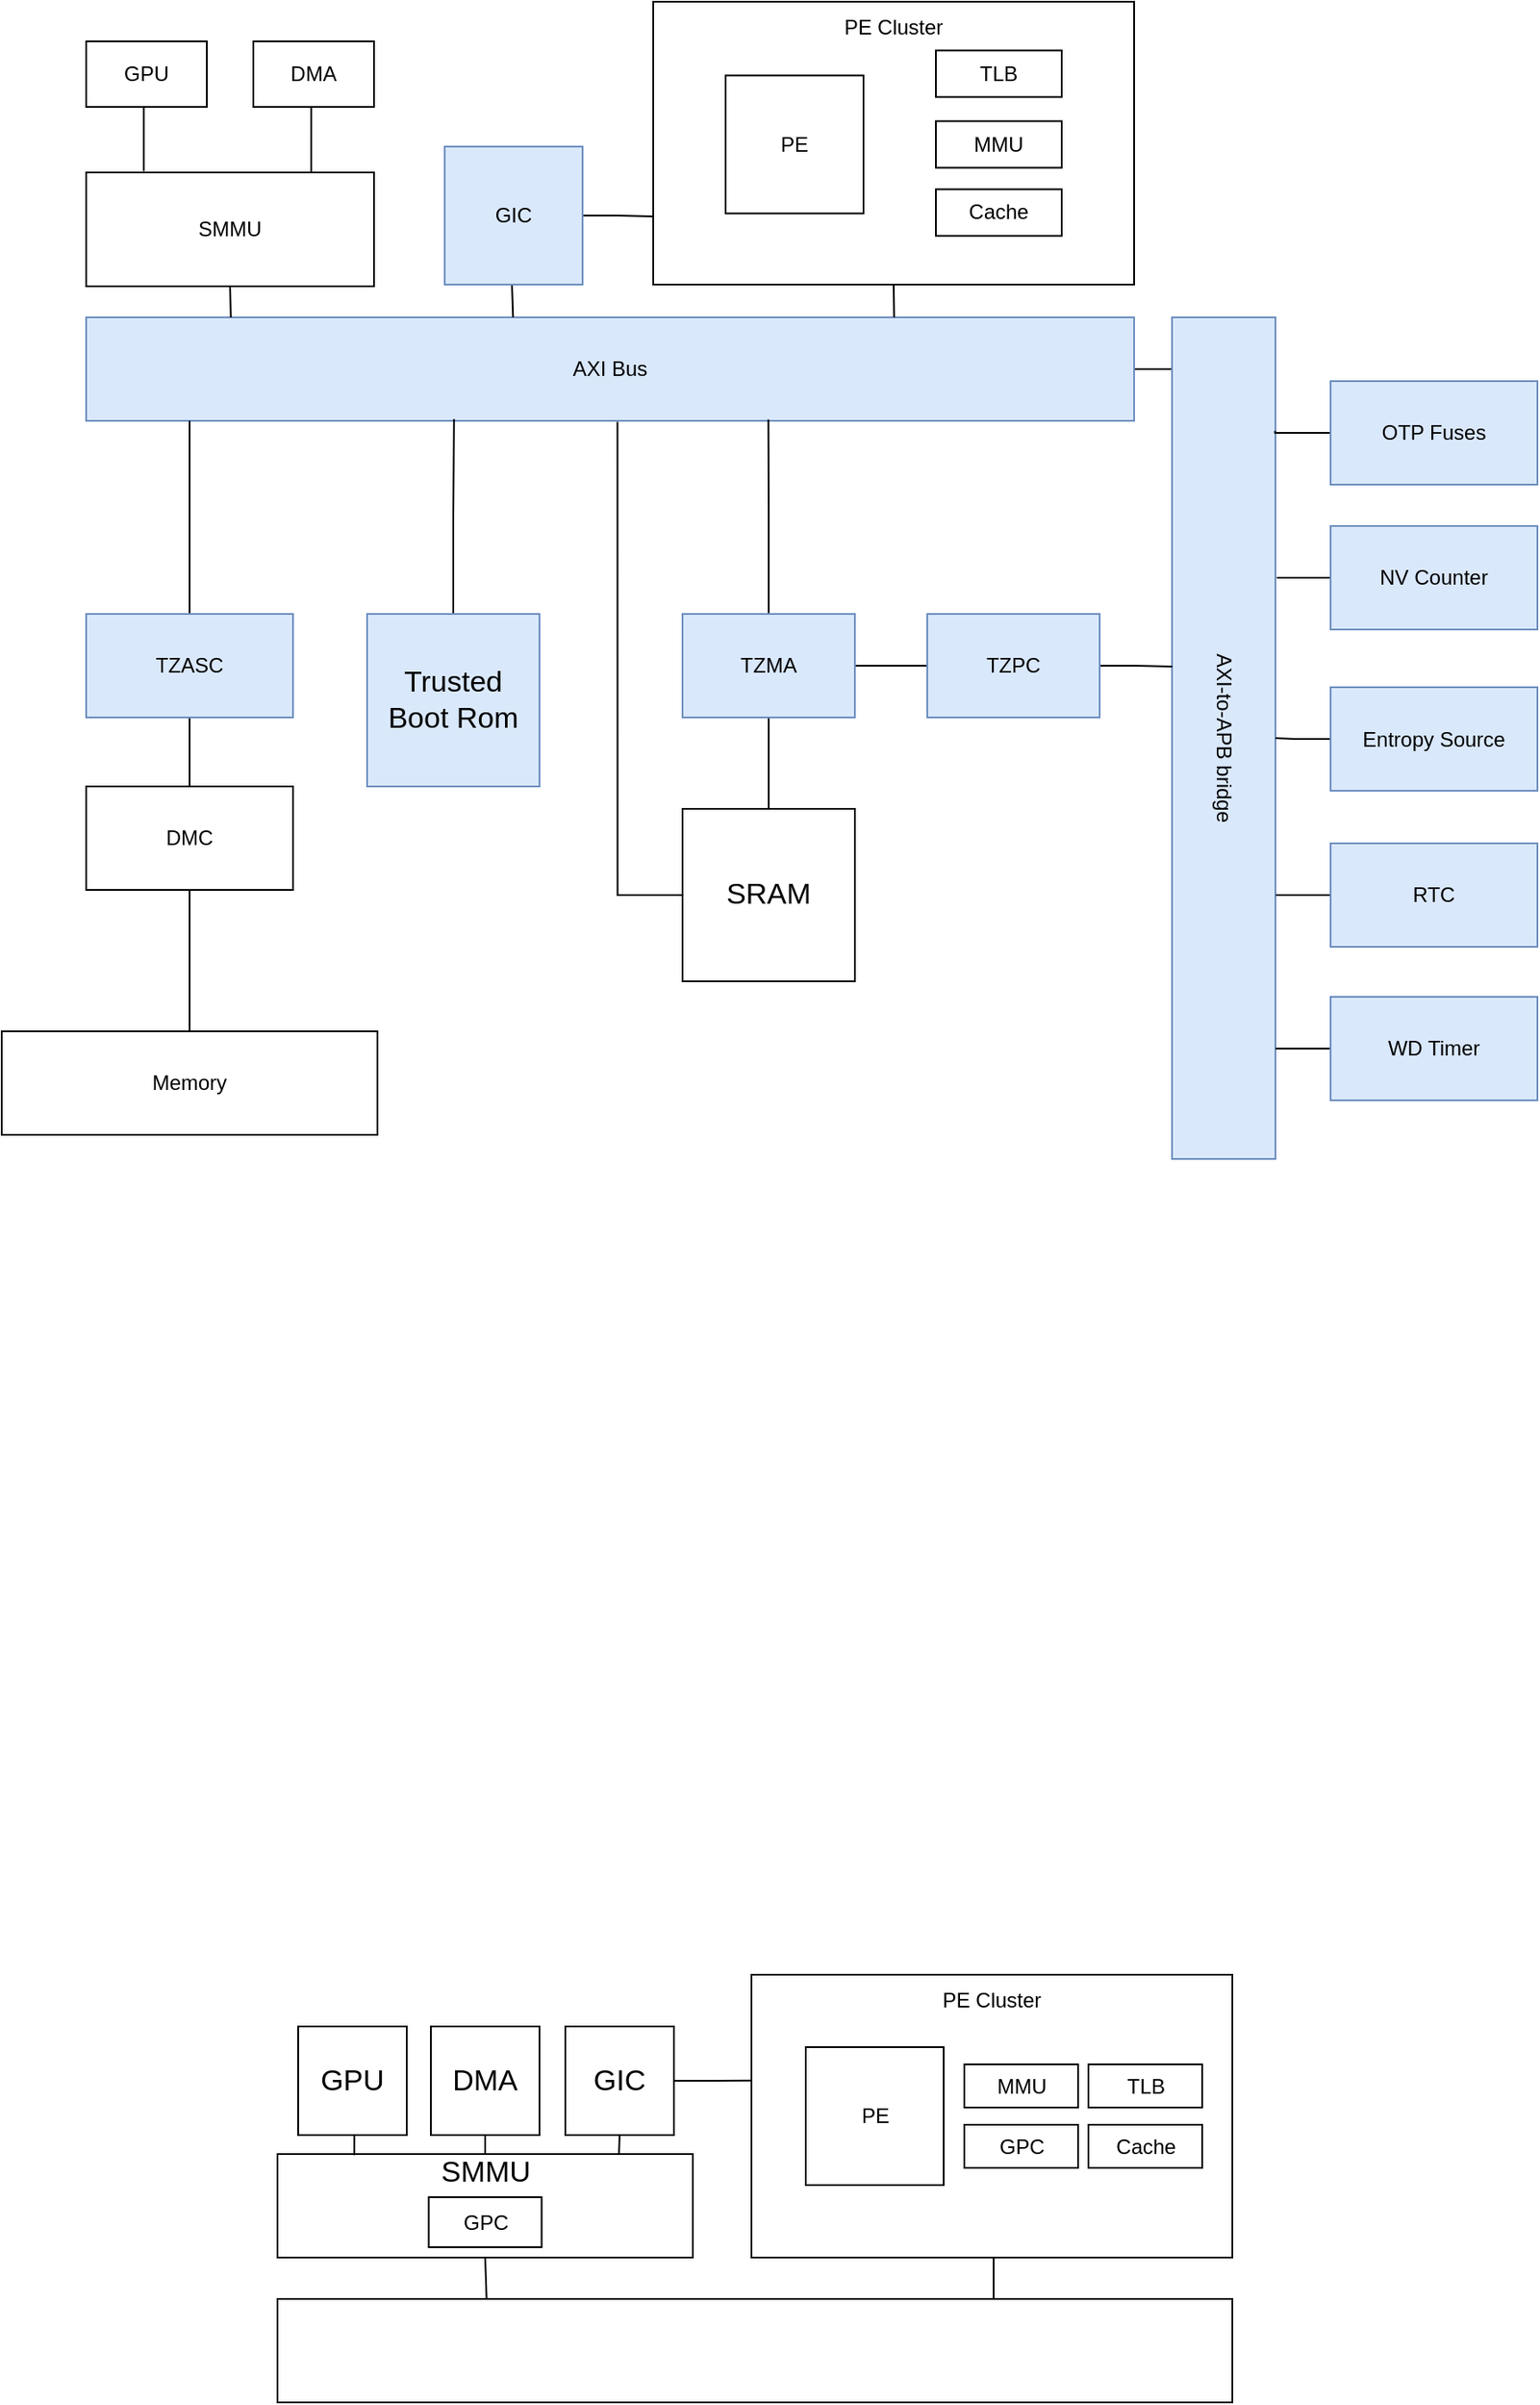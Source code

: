<mxfile version="18.2.0" type="github">
  <diagram id="eoIW8Z3tTMGje4_AY222" name="Page-1">
    <mxGraphModel dx="1550" dy="835" grid="0" gridSize="10" guides="1" tooltips="1" connect="1" arrows="1" fold="1" page="0" pageScale="1" pageWidth="1200" pageHeight="1920" math="0" shadow="0">
      <root>
        <mxCell id="0" />
        <mxCell id="1" parent="0" />
        <mxCell id="IdRhnYK_NA2TZVedJipS-32" style="edgeStyle=orthogonalEdgeStyle;rounded=0;orthogonalLoop=1;jettySize=auto;html=1;exitX=1;exitY=0.5;exitDx=0;exitDy=0;entryX=0.063;entryY=1;entryDx=0;entryDy=0;entryPerimeter=0;endArrow=none;endFill=0;" edge="1" parent="1" source="IdRhnYK_NA2TZVedJipS-1" target="IdRhnYK_NA2TZVedJipS-28">
          <mxGeometry relative="1" as="geometry" />
        </mxCell>
        <mxCell id="IdRhnYK_NA2TZVedJipS-1" value="AXI Bus" style="rounded=0;whiteSpace=wrap;html=1;fillColor=#dae8fc;strokeColor=#6c8ebf;" vertex="1" parent="1">
          <mxGeometry x="228" y="472" width="608" height="60" as="geometry" />
        </mxCell>
        <mxCell id="IdRhnYK_NA2TZVedJipS-27" style="edgeStyle=orthogonalEdgeStyle;rounded=0;orthogonalLoop=1;jettySize=auto;html=1;exitX=0.5;exitY=1;exitDx=0;exitDy=0;entryX=0.771;entryY=0;entryDx=0;entryDy=0;entryPerimeter=0;endArrow=none;endFill=0;" edge="1" parent="1" source="IdRhnYK_NA2TZVedJipS-4" target="IdRhnYK_NA2TZVedJipS-1">
          <mxGeometry relative="1" as="geometry" />
        </mxCell>
        <mxCell id="IdRhnYK_NA2TZVedJipS-4" value="" style="rounded=0;whiteSpace=wrap;html=1;" vertex="1" parent="1">
          <mxGeometry x="557" y="289" width="279" height="164" as="geometry" />
        </mxCell>
        <mxCell id="IdRhnYK_NA2TZVedJipS-16" style="edgeStyle=orthogonalEdgeStyle;rounded=0;orthogonalLoop=1;jettySize=auto;html=1;exitX=1;exitY=0.5;exitDx=0;exitDy=0;entryX=0.001;entryY=0.759;entryDx=0;entryDy=0;entryPerimeter=0;endArrow=none;endFill=0;" edge="1" parent="1" source="IdRhnYK_NA2TZVedJipS-6" target="IdRhnYK_NA2TZVedJipS-4">
          <mxGeometry relative="1" as="geometry" />
        </mxCell>
        <mxCell id="IdRhnYK_NA2TZVedJipS-24" style="edgeStyle=orthogonalEdgeStyle;rounded=0;orthogonalLoop=1;jettySize=auto;html=1;exitX=0.5;exitY=1;exitDx=0;exitDy=0;entryX=0.409;entryY=0.017;entryDx=0;entryDy=0;entryPerimeter=0;endArrow=none;endFill=0;" edge="1" parent="1">
          <mxGeometry relative="1" as="geometry">
            <mxPoint x="475" y="452" as="sourcePoint" />
            <mxPoint x="475.672" y="472.02" as="targetPoint" />
          </mxGeometry>
        </mxCell>
        <mxCell id="IdRhnYK_NA2TZVedJipS-6" value="GIC" style="whiteSpace=wrap;html=1;aspect=fixed;fillColor=#dae8fc;strokeColor=#6c8ebf;" vertex="1" parent="1">
          <mxGeometry x="436" y="373" width="80" height="80" as="geometry" />
        </mxCell>
        <mxCell id="IdRhnYK_NA2TZVedJipS-17" value="PE" style="whiteSpace=wrap;html=1;aspect=fixed;" vertex="1" parent="1">
          <mxGeometry x="599" y="331.75" width="80" height="80" as="geometry" />
        </mxCell>
        <mxCell id="IdRhnYK_NA2TZVedJipS-18" value="TLB" style="rounded=0;whiteSpace=wrap;html=1;" vertex="1" parent="1">
          <mxGeometry x="721" y="317.25" width="73" height="27" as="geometry" />
        </mxCell>
        <mxCell id="IdRhnYK_NA2TZVedJipS-19" value="MMU" style="rounded=0;whiteSpace=wrap;html=1;" vertex="1" parent="1">
          <mxGeometry x="721" y="358.25" width="73" height="27" as="geometry" />
        </mxCell>
        <mxCell id="IdRhnYK_NA2TZVedJipS-20" value="Cache" style="rounded=0;whiteSpace=wrap;html=1;" vertex="1" parent="1">
          <mxGeometry x="721" y="397.75" width="73" height="27" as="geometry" />
        </mxCell>
        <mxCell id="IdRhnYK_NA2TZVedJipS-21" value="PE Cluster" style="text;html=1;strokeColor=none;fillColor=none;align=center;verticalAlign=middle;whiteSpace=wrap;rounded=0;" vertex="1" parent="1">
          <mxGeometry x="653" y="289" width="87" height="30" as="geometry" />
        </mxCell>
        <mxCell id="IdRhnYK_NA2TZVedJipS-22" value="" style="group" vertex="1" connectable="0" parent="1">
          <mxGeometry x="228" y="312" width="167" height="142" as="geometry" />
        </mxCell>
        <mxCell id="IdRhnYK_NA2TZVedJipS-2" value="SMMU" style="rounded=0;whiteSpace=wrap;html=1;" vertex="1" parent="IdRhnYK_NA2TZVedJipS-22">
          <mxGeometry y="76" width="167" height="66" as="geometry" />
        </mxCell>
        <mxCell id="IdRhnYK_NA2TZVedJipS-13" style="edgeStyle=orthogonalEdgeStyle;rounded=0;orthogonalLoop=1;jettySize=auto;html=1;exitX=0.5;exitY=1;exitDx=0;exitDy=0;entryX=0.2;entryY=-0.011;entryDx=0;entryDy=0;entryPerimeter=0;endArrow=none;endFill=0;" edge="1" parent="IdRhnYK_NA2TZVedJipS-22" source="IdRhnYK_NA2TZVedJipS-7" target="IdRhnYK_NA2TZVedJipS-2">
          <mxGeometry relative="1" as="geometry" />
        </mxCell>
        <mxCell id="IdRhnYK_NA2TZVedJipS-7" value="GPU" style="rounded=0;whiteSpace=wrap;html=1;" vertex="1" parent="IdRhnYK_NA2TZVedJipS-22">
          <mxGeometry width="70" height="38" as="geometry" />
        </mxCell>
        <mxCell id="IdRhnYK_NA2TZVedJipS-14" style="edgeStyle=orthogonalEdgeStyle;rounded=0;orthogonalLoop=1;jettySize=auto;html=1;exitX=0.5;exitY=1;exitDx=0;exitDy=0;entryX=0.782;entryY=-0.003;entryDx=0;entryDy=0;entryPerimeter=0;endArrow=none;endFill=0;" edge="1" parent="IdRhnYK_NA2TZVedJipS-22" source="IdRhnYK_NA2TZVedJipS-9" target="IdRhnYK_NA2TZVedJipS-2">
          <mxGeometry relative="1" as="geometry" />
        </mxCell>
        <mxCell id="IdRhnYK_NA2TZVedJipS-9" value="DMA" style="rounded=0;whiteSpace=wrap;html=1;" vertex="1" parent="IdRhnYK_NA2TZVedJipS-22">
          <mxGeometry x="97" width="70" height="38" as="geometry" />
        </mxCell>
        <mxCell id="IdRhnYK_NA2TZVedJipS-26" style="edgeStyle=orthogonalEdgeStyle;rounded=0;orthogonalLoop=1;jettySize=auto;html=1;exitX=0.5;exitY=1;exitDx=0;exitDy=0;entryX=0.138;entryY=0;entryDx=0;entryDy=0;entryPerimeter=0;endArrow=none;endFill=0;" edge="1" parent="1" source="IdRhnYK_NA2TZVedJipS-2" target="IdRhnYK_NA2TZVedJipS-1">
          <mxGeometry relative="1" as="geometry" />
        </mxCell>
        <mxCell id="IdRhnYK_NA2TZVedJipS-30" value="" style="group" vertex="1" connectable="0" parent="1">
          <mxGeometry x="858" y="472" width="60" height="488" as="geometry" />
        </mxCell>
        <mxCell id="IdRhnYK_NA2TZVedJipS-28" value="" style="rounded=0;whiteSpace=wrap;html=1;fillColor=#dae8fc;strokeColor=#6c8ebf;direction=south;" vertex="1" parent="IdRhnYK_NA2TZVedJipS-30">
          <mxGeometry width="60" height="488.0" as="geometry" />
        </mxCell>
        <mxCell id="IdRhnYK_NA2TZVedJipS-29" value="AXI-to-APB bridge" style="text;html=1;strokeColor=none;fillColor=none;align=center;verticalAlign=middle;whiteSpace=wrap;rounded=0;rotation=90;" vertex="1" parent="IdRhnYK_NA2TZVedJipS-30">
          <mxGeometry x="-92" y="231.961" width="244" height="24.079" as="geometry" />
        </mxCell>
        <mxCell id="IdRhnYK_NA2TZVedJipS-38" style="edgeStyle=orthogonalEdgeStyle;rounded=0;orthogonalLoop=1;jettySize=auto;html=1;exitX=0.5;exitY=0;exitDx=0;exitDy=0;endArrow=none;endFill=0;" edge="1" parent="1" source="IdRhnYK_NA2TZVedJipS-33">
          <mxGeometry relative="1" as="geometry">
            <mxPoint x="288" y="532" as="targetPoint" />
          </mxGeometry>
        </mxCell>
        <mxCell id="IdRhnYK_NA2TZVedJipS-39" style="edgeStyle=orthogonalEdgeStyle;rounded=0;orthogonalLoop=1;jettySize=auto;html=1;exitX=0.5;exitY=1;exitDx=0;exitDy=0;entryX=0.5;entryY=0;entryDx=0;entryDy=0;endArrow=none;endFill=0;" edge="1" parent="1" source="IdRhnYK_NA2TZVedJipS-33" target="IdRhnYK_NA2TZVedJipS-34">
          <mxGeometry relative="1" as="geometry" />
        </mxCell>
        <mxCell id="IdRhnYK_NA2TZVedJipS-33" value="TZASC" style="rounded=0;whiteSpace=wrap;html=1;fillColor=#dae8fc;strokeColor=#6c8ebf;" vertex="1" parent="1">
          <mxGeometry x="228" y="644" width="120" height="60" as="geometry" />
        </mxCell>
        <mxCell id="IdRhnYK_NA2TZVedJipS-40" style="edgeStyle=orthogonalEdgeStyle;rounded=0;orthogonalLoop=1;jettySize=auto;html=1;exitX=0.5;exitY=1;exitDx=0;exitDy=0;entryX=0.5;entryY=0;entryDx=0;entryDy=0;endArrow=none;endFill=0;" edge="1" parent="1" source="IdRhnYK_NA2TZVedJipS-34" target="IdRhnYK_NA2TZVedJipS-36">
          <mxGeometry relative="1" as="geometry" />
        </mxCell>
        <mxCell id="IdRhnYK_NA2TZVedJipS-34" value="DMC" style="rounded=0;whiteSpace=wrap;html=1;" vertex="1" parent="1">
          <mxGeometry x="228" y="744" width="120" height="60" as="geometry" />
        </mxCell>
        <mxCell id="IdRhnYK_NA2TZVedJipS-36" value="Memory" style="rounded=0;whiteSpace=wrap;html=1;" vertex="1" parent="1">
          <mxGeometry x="179" y="886" width="218" height="60" as="geometry" />
        </mxCell>
        <mxCell id="IdRhnYK_NA2TZVedJipS-64" style="edgeStyle=orthogonalEdgeStyle;rounded=0;orthogonalLoop=1;jettySize=auto;html=1;exitX=0;exitY=0.5;exitDx=0;exitDy=0;entryX=0.135;entryY=0.004;entryDx=0;entryDy=0;entryPerimeter=0;fontSize=17;endArrow=none;endFill=0;" edge="1" parent="1" source="IdRhnYK_NA2TZVedJipS-41" target="IdRhnYK_NA2TZVedJipS-28">
          <mxGeometry relative="1" as="geometry" />
        </mxCell>
        <mxCell id="IdRhnYK_NA2TZVedJipS-41" value="OTP Fuses" style="rounded=0;whiteSpace=wrap;html=1;fillColor=#dae8fc;strokeColor=#6c8ebf;" vertex="1" parent="1">
          <mxGeometry x="950" y="509" width="120" height="60" as="geometry" />
        </mxCell>
        <mxCell id="IdRhnYK_NA2TZVedJipS-65" style="edgeStyle=orthogonalEdgeStyle;rounded=0;orthogonalLoop=1;jettySize=auto;html=1;exitX=0;exitY=0.5;exitDx=0;exitDy=0;entryX=0.308;entryY=-0.014;entryDx=0;entryDy=0;entryPerimeter=0;fontSize=17;endArrow=none;endFill=0;" edge="1" parent="1" source="IdRhnYK_NA2TZVedJipS-42" target="IdRhnYK_NA2TZVedJipS-28">
          <mxGeometry relative="1" as="geometry" />
        </mxCell>
        <mxCell id="IdRhnYK_NA2TZVedJipS-42" value="NV Counter" style="rounded=0;whiteSpace=wrap;html=1;fillColor=#dae8fc;strokeColor=#6c8ebf;" vertex="1" parent="1">
          <mxGeometry x="950" y="593" width="120" height="60" as="geometry" />
        </mxCell>
        <mxCell id="IdRhnYK_NA2TZVedJipS-66" style="edgeStyle=orthogonalEdgeStyle;rounded=0;orthogonalLoop=1;jettySize=auto;html=1;exitX=0;exitY=0.5;exitDx=0;exitDy=0;fontSize=17;endArrow=none;endFill=0;" edge="1" parent="1" source="IdRhnYK_NA2TZVedJipS-43" target="IdRhnYK_NA2TZVedJipS-28">
          <mxGeometry relative="1" as="geometry" />
        </mxCell>
        <mxCell id="IdRhnYK_NA2TZVedJipS-43" value="Entropy Source" style="rounded=0;whiteSpace=wrap;html=1;fillColor=#dae8fc;strokeColor=#6c8ebf;" vertex="1" parent="1">
          <mxGeometry x="950" y="686.5" width="120" height="60" as="geometry" />
        </mxCell>
        <mxCell id="IdRhnYK_NA2TZVedJipS-67" style="edgeStyle=orthogonalEdgeStyle;rounded=0;orthogonalLoop=1;jettySize=auto;html=1;exitX=0;exitY=0.5;exitDx=0;exitDy=0;entryX=0.686;entryY=-0.005;entryDx=0;entryDy=0;entryPerimeter=0;fontSize=17;endArrow=none;endFill=0;" edge="1" parent="1" source="IdRhnYK_NA2TZVedJipS-44" target="IdRhnYK_NA2TZVedJipS-28">
          <mxGeometry relative="1" as="geometry" />
        </mxCell>
        <mxCell id="IdRhnYK_NA2TZVedJipS-44" value="RTC" style="rounded=0;whiteSpace=wrap;html=1;fillColor=#dae8fc;strokeColor=#6c8ebf;" vertex="1" parent="1">
          <mxGeometry x="950" y="777" width="120" height="60" as="geometry" />
        </mxCell>
        <mxCell id="IdRhnYK_NA2TZVedJipS-69" style="edgeStyle=orthogonalEdgeStyle;rounded=0;orthogonalLoop=1;jettySize=auto;html=1;exitX=0;exitY=0.5;exitDx=0;exitDy=0;entryX=0.867;entryY=-0.002;entryDx=0;entryDy=0;entryPerimeter=0;fontSize=17;endArrow=none;endFill=0;" edge="1" parent="1" source="IdRhnYK_NA2TZVedJipS-45" target="IdRhnYK_NA2TZVedJipS-28">
          <mxGeometry relative="1" as="geometry" />
        </mxCell>
        <mxCell id="IdRhnYK_NA2TZVedJipS-45" value="WD Timer" style="rounded=0;whiteSpace=wrap;html=1;fillColor=#dae8fc;strokeColor=#6c8ebf;" vertex="1" parent="1">
          <mxGeometry x="950" y="866" width="120" height="60" as="geometry" />
        </mxCell>
        <mxCell id="IdRhnYK_NA2TZVedJipS-51" style="edgeStyle=orthogonalEdgeStyle;rounded=0;orthogonalLoop=1;jettySize=auto;html=1;exitX=1;exitY=0.5;exitDx=0;exitDy=0;entryX=0;entryY=0.5;entryDx=0;entryDy=0;fontSize=17;endArrow=none;endFill=0;" edge="1" parent="1" source="IdRhnYK_NA2TZVedJipS-46" target="IdRhnYK_NA2TZVedJipS-47">
          <mxGeometry relative="1" as="geometry" />
        </mxCell>
        <mxCell id="IdRhnYK_NA2TZVedJipS-59" style="edgeStyle=orthogonalEdgeStyle;rounded=0;orthogonalLoop=1;jettySize=auto;html=1;exitX=0.5;exitY=1;exitDx=0;exitDy=0;entryX=0.5;entryY=0;entryDx=0;entryDy=0;fontSize=17;endArrow=none;endFill=0;" edge="1" parent="1" source="IdRhnYK_NA2TZVedJipS-46" target="IdRhnYK_NA2TZVedJipS-48">
          <mxGeometry relative="1" as="geometry" />
        </mxCell>
        <mxCell id="IdRhnYK_NA2TZVedJipS-60" style="edgeStyle=orthogonalEdgeStyle;rounded=0;orthogonalLoop=1;jettySize=auto;html=1;exitX=0.5;exitY=0;exitDx=0;exitDy=0;entryX=0.651;entryY=0.987;entryDx=0;entryDy=0;entryPerimeter=0;fontSize=17;endArrow=none;endFill=0;" edge="1" parent="1" source="IdRhnYK_NA2TZVedJipS-46" target="IdRhnYK_NA2TZVedJipS-1">
          <mxGeometry relative="1" as="geometry" />
        </mxCell>
        <mxCell id="IdRhnYK_NA2TZVedJipS-46" value="TZMA" style="rounded=0;whiteSpace=wrap;html=1;fillColor=#dae8fc;strokeColor=#6c8ebf;" vertex="1" parent="1">
          <mxGeometry x="574" y="644" width="100" height="60" as="geometry" />
        </mxCell>
        <mxCell id="IdRhnYK_NA2TZVedJipS-58" style="edgeStyle=orthogonalEdgeStyle;rounded=0;orthogonalLoop=1;jettySize=auto;html=1;exitX=1;exitY=0.5;exitDx=0;exitDy=0;entryX=0.415;entryY=0.997;entryDx=0;entryDy=0;entryPerimeter=0;fontSize=17;endArrow=none;endFill=0;" edge="1" parent="1" source="IdRhnYK_NA2TZVedJipS-47" target="IdRhnYK_NA2TZVedJipS-28">
          <mxGeometry relative="1" as="geometry" />
        </mxCell>
        <mxCell id="IdRhnYK_NA2TZVedJipS-47" value="TZPC" style="rounded=0;whiteSpace=wrap;html=1;fillColor=#dae8fc;strokeColor=#6c8ebf;" vertex="1" parent="1">
          <mxGeometry x="716" y="644" width="100" height="60" as="geometry" />
        </mxCell>
        <mxCell id="IdRhnYK_NA2TZVedJipS-61" style="edgeStyle=orthogonalEdgeStyle;rounded=0;orthogonalLoop=1;jettySize=auto;html=1;exitX=0;exitY=0.5;exitDx=0;exitDy=0;entryX=0.507;entryY=1.011;entryDx=0;entryDy=0;entryPerimeter=0;fontSize=17;endArrow=none;endFill=0;" edge="1" parent="1" source="IdRhnYK_NA2TZVedJipS-48" target="IdRhnYK_NA2TZVedJipS-1">
          <mxGeometry relative="1" as="geometry" />
        </mxCell>
        <mxCell id="IdRhnYK_NA2TZVedJipS-48" value="&lt;font style=&quot;font-size: 17px;&quot;&gt;SRAM&lt;/font&gt;" style="whiteSpace=wrap;html=1;aspect=fixed;" vertex="1" parent="1">
          <mxGeometry x="574" y="757" width="100" height="100" as="geometry" />
        </mxCell>
        <mxCell id="IdRhnYK_NA2TZVedJipS-63" style="edgeStyle=orthogonalEdgeStyle;rounded=0;orthogonalLoop=1;jettySize=auto;html=1;exitX=0.5;exitY=0;exitDx=0;exitDy=0;fontSize=17;endArrow=none;endFill=0;entryX=0.351;entryY=0.983;entryDx=0;entryDy=0;entryPerimeter=0;" edge="1" parent="1" source="IdRhnYK_NA2TZVedJipS-62" target="IdRhnYK_NA2TZVedJipS-1">
          <mxGeometry relative="1" as="geometry">
            <mxPoint x="441" y="533" as="targetPoint" />
          </mxGeometry>
        </mxCell>
        <mxCell id="IdRhnYK_NA2TZVedJipS-62" value="&lt;font style=&quot;font-size: 17px;&quot;&gt;Trusted &lt;br&gt;Boot Rom&lt;/font&gt;" style="whiteSpace=wrap;html=1;aspect=fixed;fillColor=#dae8fc;strokeColor=#6c8ebf;" vertex="1" parent="1">
          <mxGeometry x="391" y="644" width="100" height="100" as="geometry" />
        </mxCell>
        <mxCell id="IdRhnYK_NA2TZVedJipS-99" style="edgeStyle=orthogonalEdgeStyle;rounded=0;orthogonalLoop=1;jettySize=auto;html=1;exitX=0.5;exitY=1;exitDx=0;exitDy=0;entryX=0.219;entryY=0.009;entryDx=0;entryDy=0;entryPerimeter=0;fontSize=17;endArrow=none;endFill=0;" edge="1" parent="1" source="IdRhnYK_NA2TZVedJipS-70" target="IdRhnYK_NA2TZVedJipS-98">
          <mxGeometry relative="1" as="geometry" />
        </mxCell>
        <mxCell id="IdRhnYK_NA2TZVedJipS-70" value="" style="rounded=0;whiteSpace=wrap;html=1;fontSize=17;" vertex="1" parent="1">
          <mxGeometry x="339" y="1537" width="241" height="60" as="geometry" />
        </mxCell>
        <mxCell id="IdRhnYK_NA2TZVedJipS-100" style="edgeStyle=orthogonalEdgeStyle;rounded=0;orthogonalLoop=1;jettySize=auto;html=1;exitX=0.5;exitY=1;exitDx=0;exitDy=0;entryX=0.75;entryY=0;entryDx=0;entryDy=0;fontSize=17;endArrow=none;endFill=0;" edge="1" parent="1" source="IdRhnYK_NA2TZVedJipS-79" target="IdRhnYK_NA2TZVedJipS-98">
          <mxGeometry relative="1" as="geometry" />
        </mxCell>
        <mxCell id="IdRhnYK_NA2TZVedJipS-79" value="" style="rounded=0;whiteSpace=wrap;html=1;" vertex="1" parent="1">
          <mxGeometry x="614" y="1433" width="279" height="164" as="geometry" />
        </mxCell>
        <mxCell id="IdRhnYK_NA2TZVedJipS-80" value="PE" style="whiteSpace=wrap;html=1;aspect=fixed;" vertex="1" parent="1">
          <mxGeometry x="645.5" y="1475" width="80" height="80" as="geometry" />
        </mxCell>
        <mxCell id="IdRhnYK_NA2TZVedJipS-82" value="MMU" style="rounded=0;whiteSpace=wrap;html=1;" vertex="1" parent="1">
          <mxGeometry x="737.5" y="1485" width="66" height="25" as="geometry" />
        </mxCell>
        <mxCell id="IdRhnYK_NA2TZVedJipS-84" value="PE Cluster" style="text;html=1;strokeColor=none;fillColor=none;align=center;verticalAlign=middle;whiteSpace=wrap;rounded=0;" vertex="1" parent="1">
          <mxGeometry x="710" y="1433" width="87" height="30" as="geometry" />
        </mxCell>
        <mxCell id="IdRhnYK_NA2TZVedJipS-85" value="TLB" style="rounded=0;whiteSpace=wrap;html=1;" vertex="1" parent="1">
          <mxGeometry x="809.5" y="1485" width="66" height="25" as="geometry" />
        </mxCell>
        <mxCell id="IdRhnYK_NA2TZVedJipS-86" value="GPC" style="rounded=0;whiteSpace=wrap;html=1;" vertex="1" parent="1">
          <mxGeometry x="737.5" y="1520" width="66" height="25" as="geometry" />
        </mxCell>
        <mxCell id="IdRhnYK_NA2TZVedJipS-87" value="Cache" style="rounded=0;whiteSpace=wrap;html=1;" vertex="1" parent="1">
          <mxGeometry x="809.5" y="1520" width="66" height="25" as="geometry" />
        </mxCell>
        <mxCell id="IdRhnYK_NA2TZVedJipS-88" value="GPC" style="rounded=0;whiteSpace=wrap;html=1;" vertex="1" parent="1">
          <mxGeometry x="426.75" y="1562" width="65.5" height="29" as="geometry" />
        </mxCell>
        <mxCell id="IdRhnYK_NA2TZVedJipS-89" value="SMMU" style="text;html=1;strokeColor=none;fillColor=none;align=center;verticalAlign=middle;whiteSpace=wrap;rounded=0;fontSize=17;" vertex="1" parent="1">
          <mxGeometry x="419.75" y="1537" width="79.5" height="21" as="geometry" />
        </mxCell>
        <mxCell id="IdRhnYK_NA2TZVedJipS-97" style="edgeStyle=orthogonalEdgeStyle;rounded=0;orthogonalLoop=1;jettySize=auto;html=1;exitX=0.5;exitY=1;exitDx=0;exitDy=0;entryX=0.185;entryY=0.01;entryDx=0;entryDy=0;entryPerimeter=0;fontSize=17;endArrow=none;endFill=0;" edge="1" parent="1" source="IdRhnYK_NA2TZVedJipS-90" target="IdRhnYK_NA2TZVedJipS-70">
          <mxGeometry relative="1" as="geometry" />
        </mxCell>
        <mxCell id="IdRhnYK_NA2TZVedJipS-90" value="GPU" style="whiteSpace=wrap;html=1;aspect=fixed;fontSize=17;" vertex="1" parent="1">
          <mxGeometry x="351" y="1463" width="63" height="63" as="geometry" />
        </mxCell>
        <mxCell id="IdRhnYK_NA2TZVedJipS-96" style="edgeStyle=orthogonalEdgeStyle;rounded=0;orthogonalLoop=1;jettySize=auto;html=1;exitX=0.5;exitY=1;exitDx=0;exitDy=0;entryX=0.5;entryY=0;entryDx=0;entryDy=0;fontSize=17;endArrow=none;endFill=0;" edge="1" parent="1" source="IdRhnYK_NA2TZVedJipS-91" target="IdRhnYK_NA2TZVedJipS-89">
          <mxGeometry relative="1" as="geometry" />
        </mxCell>
        <mxCell id="IdRhnYK_NA2TZVedJipS-91" value="DMA" style="whiteSpace=wrap;html=1;aspect=fixed;fontSize=17;" vertex="1" parent="1">
          <mxGeometry x="428" y="1463" width="63" height="63" as="geometry" />
        </mxCell>
        <mxCell id="IdRhnYK_NA2TZVedJipS-94" style="edgeStyle=orthogonalEdgeStyle;rounded=0;orthogonalLoop=1;jettySize=auto;html=1;exitX=1;exitY=0.5;exitDx=0;exitDy=0;entryX=0;entryY=0.374;entryDx=0;entryDy=0;entryPerimeter=0;fontSize=17;endArrow=none;endFill=0;" edge="1" parent="1" source="IdRhnYK_NA2TZVedJipS-92" target="IdRhnYK_NA2TZVedJipS-79">
          <mxGeometry relative="1" as="geometry" />
        </mxCell>
        <mxCell id="IdRhnYK_NA2TZVedJipS-95" style="edgeStyle=orthogonalEdgeStyle;rounded=0;orthogonalLoop=1;jettySize=auto;html=1;exitX=0.5;exitY=1;exitDx=0;exitDy=0;entryX=0.822;entryY=0.006;entryDx=0;entryDy=0;entryPerimeter=0;fontSize=17;endArrow=none;endFill=0;" edge="1" parent="1" source="IdRhnYK_NA2TZVedJipS-92" target="IdRhnYK_NA2TZVedJipS-70">
          <mxGeometry relative="1" as="geometry" />
        </mxCell>
        <mxCell id="IdRhnYK_NA2TZVedJipS-92" value="GIC" style="whiteSpace=wrap;html=1;aspect=fixed;fontSize=17;" vertex="1" parent="1">
          <mxGeometry x="506" y="1463" width="63" height="63" as="geometry" />
        </mxCell>
        <mxCell id="IdRhnYK_NA2TZVedJipS-98" value="" style="rounded=0;whiteSpace=wrap;html=1;fontSize=17;" vertex="1" parent="1">
          <mxGeometry x="339" y="1621" width="554" height="60" as="geometry" />
        </mxCell>
      </root>
    </mxGraphModel>
  </diagram>
</mxfile>
